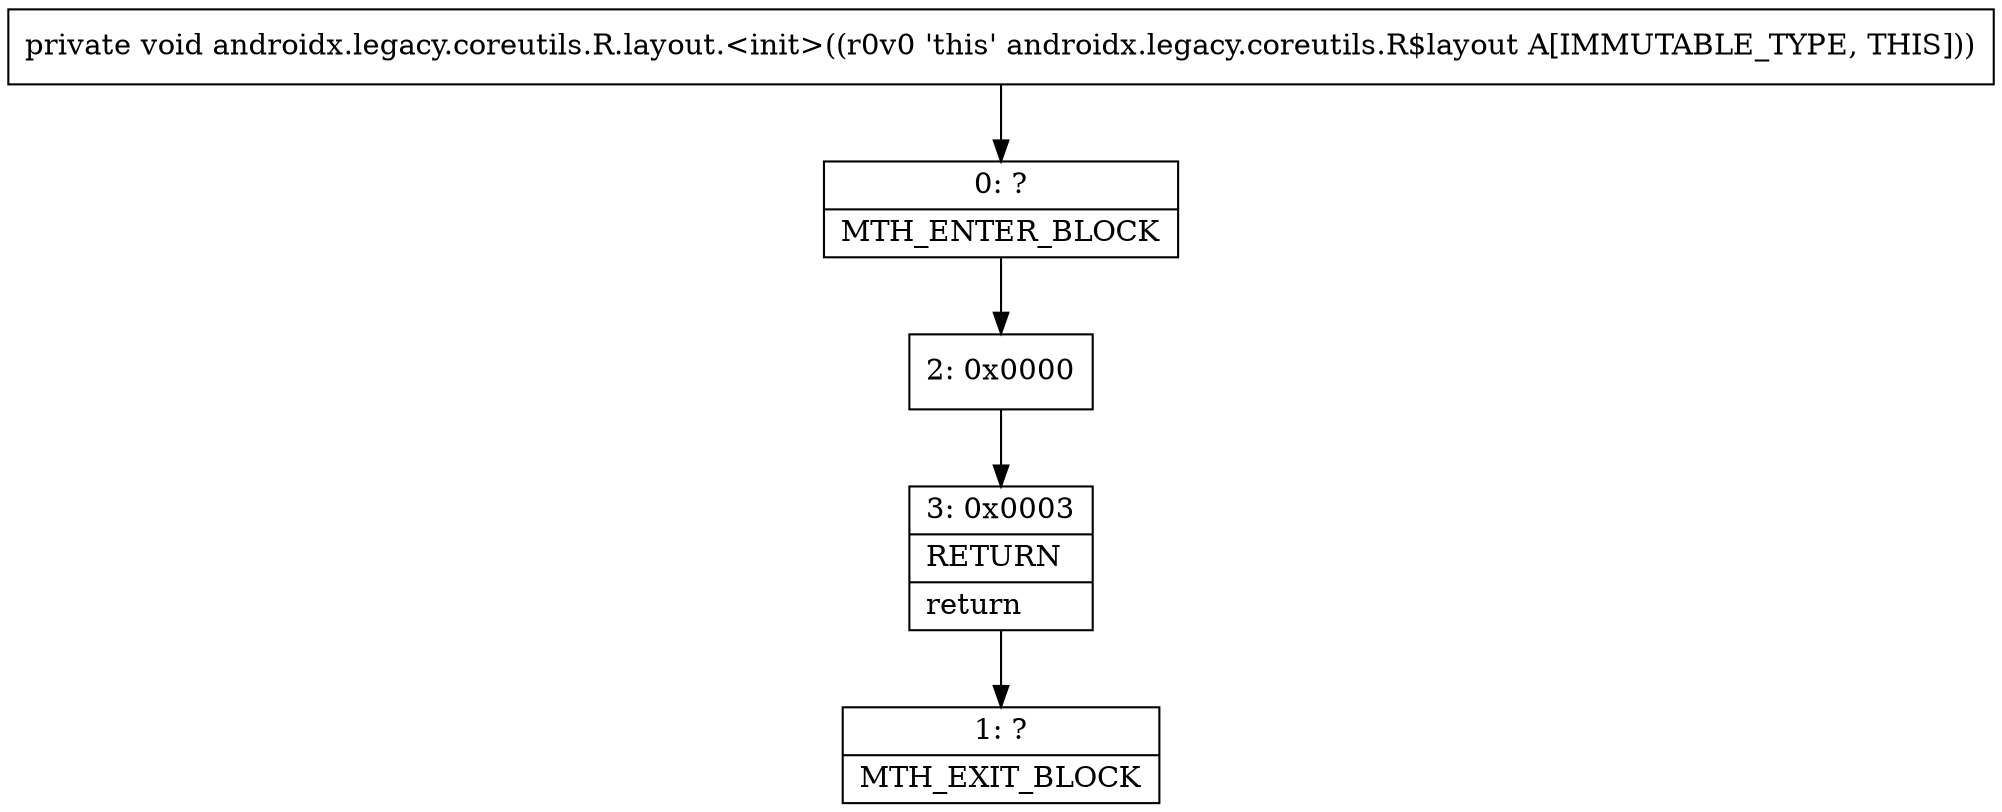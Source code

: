 digraph "CFG forandroidx.legacy.coreutils.R.layout.\<init\>()V" {
Node_0 [shape=record,label="{0\:\ ?|MTH_ENTER_BLOCK\l}"];
Node_2 [shape=record,label="{2\:\ 0x0000}"];
Node_3 [shape=record,label="{3\:\ 0x0003|RETURN\l|return\l}"];
Node_1 [shape=record,label="{1\:\ ?|MTH_EXIT_BLOCK\l}"];
MethodNode[shape=record,label="{private void androidx.legacy.coreutils.R.layout.\<init\>((r0v0 'this' androidx.legacy.coreutils.R$layout A[IMMUTABLE_TYPE, THIS])) }"];
MethodNode -> Node_0;Node_0 -> Node_2;
Node_2 -> Node_3;
Node_3 -> Node_1;
}

